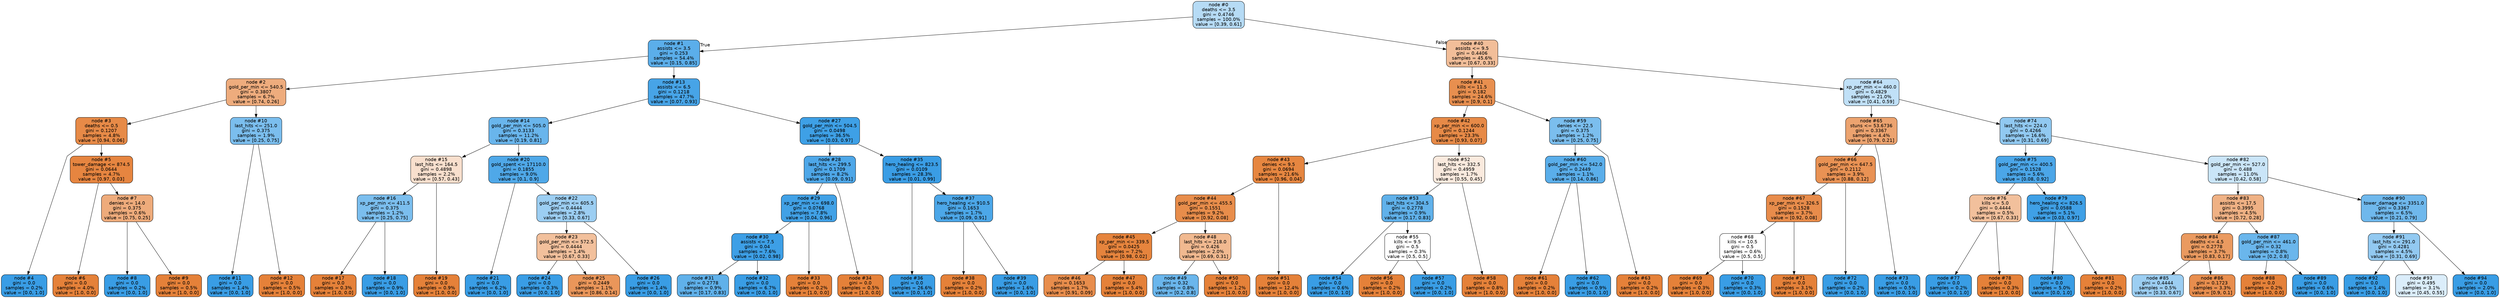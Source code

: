 digraph Tree {
node [shape=box, style="filled, rounded", color="black", fontname=helvetica] ;
graph [ranksep=equally, splines=polyline] ;
edge [fontname=helvetica] ;
0 [label="node #0\ndeaths <= 3.5\ngini = 0.4746\nsamples = 100.0%\nvalue = [0.39, 0.61]", fillcolor="#399de55e"] ;
1 [label="node #1\nassists <= 3.5\ngini = 0.253\nsamples = 54.4%\nvalue = [0.15, 0.85]", fillcolor="#399de5d3"] ;
0 -> 1 [labeldistance=2.5, labelangle=45, headlabel="True"] ;
2 [label="node #2\ngold_per_min <= 540.5\ngini = 0.3807\nsamples = 6.7%\nvalue = [0.74, 0.26]", fillcolor="#e58139a7"] ;
1 -> 2 ;
3 [label="node #3\ndeaths <= 0.5\ngini = 0.1207\nsamples = 4.8%\nvalue = [0.94, 0.06]", fillcolor="#e58139ed"] ;
2 -> 3 ;
4 [label="node #4\ngini = 0.0\nsamples = 0.2%\nvalue = [0.0, 1.0]", fillcolor="#399de5ff"] ;
3 -> 4 ;
5 [label="node #5\ntower_damage <= 874.5\ngini = 0.0644\nsamples = 4.7%\nvalue = [0.97, 0.03]", fillcolor="#e58139f6"] ;
3 -> 5 ;
6 [label="node #6\ngini = 0.0\nsamples = 4.0%\nvalue = [1.0, 0.0]", fillcolor="#e58139ff"] ;
5 -> 6 ;
7 [label="node #7\ndenies <= 14.0\ngini = 0.375\nsamples = 0.6%\nvalue = [0.75, 0.25]", fillcolor="#e58139aa"] ;
5 -> 7 ;
8 [label="node #8\ngini = 0.0\nsamples = 0.2%\nvalue = [0.0, 1.0]", fillcolor="#399de5ff"] ;
7 -> 8 ;
9 [label="node #9\ngini = 0.0\nsamples = 0.5%\nvalue = [1.0, 0.0]", fillcolor="#e58139ff"] ;
7 -> 9 ;
10 [label="node #10\nlast_hits <= 251.0\ngini = 0.375\nsamples = 1.9%\nvalue = [0.25, 0.75]", fillcolor="#399de5aa"] ;
2 -> 10 ;
11 [label="node #11\ngini = 0.0\nsamples = 1.4%\nvalue = [0.0, 1.0]", fillcolor="#399de5ff"] ;
10 -> 11 ;
12 [label="node #12\ngini = 0.0\nsamples = 0.5%\nvalue = [1.0, 0.0]", fillcolor="#e58139ff"] ;
10 -> 12 ;
13 [label="node #13\nassists <= 6.5\ngini = 0.1218\nsamples = 47.7%\nvalue = [0.07, 0.93]", fillcolor="#399de5ed"] ;
1 -> 13 ;
14 [label="node #14\ngold_per_min <= 505.0\ngini = 0.3133\nsamples = 11.2%\nvalue = [0.19, 0.81]", fillcolor="#399de5c1"] ;
13 -> 14 ;
15 [label="node #15\nlast_hits <= 164.5\ngini = 0.4898\nsamples = 2.2%\nvalue = [0.57, 0.43]", fillcolor="#e5813940"] ;
14 -> 15 ;
16 [label="node #16\nxp_per_min <= 411.5\ngini = 0.375\nsamples = 1.2%\nvalue = [0.25, 0.75]", fillcolor="#399de5aa"] ;
15 -> 16 ;
17 [label="node #17\ngini = 0.0\nsamples = 0.3%\nvalue = [1.0, 0.0]", fillcolor="#e58139ff"] ;
16 -> 17 ;
18 [label="node #18\ngini = 0.0\nsamples = 0.9%\nvalue = [0.0, 1.0]", fillcolor="#399de5ff"] ;
16 -> 18 ;
19 [label="node #19\ngini = 0.0\nsamples = 0.9%\nvalue = [1.0, 0.0]", fillcolor="#e58139ff"] ;
15 -> 19 ;
20 [label="node #20\ngold_spent <= 17110.0\ngini = 0.1855\nsamples = 9.0%\nvalue = [0.1, 0.9]", fillcolor="#399de5e2"] ;
14 -> 20 ;
21 [label="node #21\ngini = 0.0\nsamples = 6.2%\nvalue = [0.0, 1.0]", fillcolor="#399de5ff"] ;
20 -> 21 ;
22 [label="node #22\ngold_per_min <= 605.5\ngini = 0.4444\nsamples = 2.8%\nvalue = [0.33, 0.67]", fillcolor="#399de57f"] ;
20 -> 22 ;
23 [label="node #23\ngold_per_min <= 572.5\ngini = 0.4444\nsamples = 1.4%\nvalue = [0.67, 0.33]", fillcolor="#e581397f"] ;
22 -> 23 ;
24 [label="node #24\ngini = 0.0\nsamples = 0.3%\nvalue = [0.0, 1.0]", fillcolor="#399de5ff"] ;
23 -> 24 ;
25 [label="node #25\ngini = 0.2449\nsamples = 1.1%\nvalue = [0.86, 0.14]", fillcolor="#e58139d4"] ;
23 -> 25 ;
26 [label="node #26\ngini = 0.0\nsamples = 1.4%\nvalue = [0.0, 1.0]", fillcolor="#399de5ff"] ;
22 -> 26 ;
27 [label="node #27\ngold_per_min <= 504.5\ngini = 0.0498\nsamples = 36.5%\nvalue = [0.03, 0.97]", fillcolor="#399de5f8"] ;
13 -> 27 ;
28 [label="node #28\nlast_hits <= 299.5\ngini = 0.1709\nsamples = 8.2%\nvalue = [0.09, 0.91]", fillcolor="#399de5e4"] ;
27 -> 28 ;
29 [label="node #29\nxp_per_min <= 698.0\ngini = 0.0768\nsamples = 7.8%\nvalue = [0.04, 0.96]", fillcolor="#399de5f4"] ;
28 -> 29 ;
30 [label="node #30\nassists <= 7.5\ngini = 0.04\nsamples = 7.6%\nvalue = [0.02, 0.98]", fillcolor="#399de5fa"] ;
29 -> 30 ;
31 [label="node #31\ngini = 0.2778\nsamples = 0.9%\nvalue = [0.17, 0.83]", fillcolor="#399de5cc"] ;
30 -> 31 ;
32 [label="node #32\ngini = 0.0\nsamples = 6.7%\nvalue = [0.0, 1.0]", fillcolor="#399de5ff"] ;
30 -> 32 ;
33 [label="node #33\ngini = 0.0\nsamples = 0.2%\nvalue = [1.0, 0.0]", fillcolor="#e58139ff"] ;
29 -> 33 ;
34 [label="node #34\ngini = 0.0\nsamples = 0.5%\nvalue = [1.0, 0.0]", fillcolor="#e58139ff"] ;
28 -> 34 ;
35 [label="node #35\nhero_healing <= 823.5\ngini = 0.0109\nsamples = 28.3%\nvalue = [0.01, 0.99]", fillcolor="#399de5fe"] ;
27 -> 35 ;
36 [label="node #36\ngini = 0.0\nsamples = 26.6%\nvalue = [0.0, 1.0]", fillcolor="#399de5ff"] ;
35 -> 36 ;
37 [label="node #37\nhero_healing <= 910.5\ngini = 0.1653\nsamples = 1.7%\nvalue = [0.09, 0.91]", fillcolor="#399de5e6"] ;
35 -> 37 ;
38 [label="node #38\ngini = 0.0\nsamples = 0.2%\nvalue = [1.0, 0.0]", fillcolor="#e58139ff"] ;
37 -> 38 ;
39 [label="node #39\ngini = 0.0\nsamples = 1.6%\nvalue = [0.0, 1.0]", fillcolor="#399de5ff"] ;
37 -> 39 ;
40 [label="node #40\nassists <= 9.5\ngini = 0.4406\nsamples = 45.6%\nvalue = [0.67, 0.33]", fillcolor="#e5813983"] ;
0 -> 40 [labeldistance=2.5, labelangle=-45, headlabel="False"] ;
41 [label="node #41\nkills <= 11.5\ngini = 0.182\nsamples = 24.6%\nvalue = [0.9, 0.1]", fillcolor="#e58139e2"] ;
40 -> 41 ;
42 [label="node #42\nxp_per_min <= 600.0\ngini = 0.1244\nsamples = 23.3%\nvalue = [0.93, 0.07]", fillcolor="#e58139ed"] ;
41 -> 42 ;
43 [label="node #43\ndenies <= 9.5\ngini = 0.0694\nsamples = 21.6%\nvalue = [0.96, 0.04]", fillcolor="#e58139f5"] ;
42 -> 43 ;
44 [label="node #44\ngold_per_min <= 455.5\ngini = 0.1551\nsamples = 9.2%\nvalue = [0.92, 0.08]", fillcolor="#e58139e7"] ;
43 -> 44 ;
45 [label="node #45\nxp_per_min <= 339.5\ngini = 0.0425\nsamples = 7.2%\nvalue = [0.98, 0.02]", fillcolor="#e58139f9"] ;
44 -> 45 ;
46 [label="node #46\ngini = 0.1653\nsamples = 1.7%\nvalue = [0.91, 0.09]", fillcolor="#e58139e6"] ;
45 -> 46 ;
47 [label="node #47\ngini = 0.0\nsamples = 5.4%\nvalue = [1.0, 0.0]", fillcolor="#e58139ff"] ;
45 -> 47 ;
48 [label="node #48\nlast_hits <= 218.0\ngini = 0.426\nsamples = 2.0%\nvalue = [0.69, 0.31]", fillcolor="#e581398e"] ;
44 -> 48 ;
49 [label="node #49\ngini = 0.32\nsamples = 0.8%\nvalue = [0.2, 0.8]", fillcolor="#399de5bf"] ;
48 -> 49 ;
50 [label="node #50\ngini = 0.0\nsamples = 1.2%\nvalue = [1.0, 0.0]", fillcolor="#e58139ff"] ;
48 -> 50 ;
51 [label="node #51\ngini = 0.0\nsamples = 12.4%\nvalue = [1.0, 0.0]", fillcolor="#e58139ff"] ;
43 -> 51 ;
52 [label="node #52\nlast_hits <= 332.5\ngini = 0.4959\nsamples = 1.7%\nvalue = [0.55, 0.45]", fillcolor="#e581392a"] ;
42 -> 52 ;
53 [label="node #53\nlast_hits <= 304.5\ngini = 0.2778\nsamples = 0.9%\nvalue = [0.17, 0.83]", fillcolor="#399de5cc"] ;
52 -> 53 ;
54 [label="node #54\ngini = 0.0\nsamples = 0.6%\nvalue = [0.0, 1.0]", fillcolor="#399de5ff"] ;
53 -> 54 ;
55 [label="node #55\nkills <= 9.5\ngini = 0.5\nsamples = 0.3%\nvalue = [0.5, 0.5]", fillcolor="#e5813900"] ;
53 -> 55 ;
56 [label="node #56\ngini = 0.0\nsamples = 0.2%\nvalue = [1.0, 0.0]", fillcolor="#e58139ff"] ;
55 -> 56 ;
57 [label="node #57\ngini = 0.0\nsamples = 0.2%\nvalue = [0.0, 1.0]", fillcolor="#399de5ff"] ;
55 -> 57 ;
58 [label="node #58\ngini = 0.0\nsamples = 0.8%\nvalue = [1.0, 0.0]", fillcolor="#e58139ff"] ;
52 -> 58 ;
59 [label="node #59\ndenies <= 22.5\ngini = 0.375\nsamples = 1.2%\nvalue = [0.25, 0.75]", fillcolor="#399de5aa"] ;
41 -> 59 ;
60 [label="node #60\ngold_per_min <= 542.0\ngini = 0.2449\nsamples = 1.1%\nvalue = [0.14, 0.86]", fillcolor="#399de5d4"] ;
59 -> 60 ;
61 [label="node #61\ngini = 0.0\nsamples = 0.2%\nvalue = [1.0, 0.0]", fillcolor="#e58139ff"] ;
60 -> 61 ;
62 [label="node #62\ngini = 0.0\nsamples = 0.9%\nvalue = [0.0, 1.0]", fillcolor="#399de5ff"] ;
60 -> 62 ;
63 [label="node #63\ngini = 0.0\nsamples = 0.2%\nvalue = [1.0, 0.0]", fillcolor="#e58139ff"] ;
59 -> 63 ;
64 [label="node #64\nxp_per_min <= 460.0\ngini = 0.4829\nsamples = 21.0%\nvalue = [0.41, 0.59]", fillcolor="#399de550"] ;
40 -> 64 ;
65 [label="node #65\nstuns <= 53.6736\ngini = 0.3367\nsamples = 4.4%\nvalue = [0.79, 0.21]", fillcolor="#e58139b9"] ;
64 -> 65 ;
66 [label="node #66\ngold_per_min <= 647.5\ngini = 0.2112\nsamples = 3.9%\nvalue = [0.88, 0.12]", fillcolor="#e58139dc"] ;
65 -> 66 ;
67 [label="node #67\nxp_per_min <= 326.5\ngini = 0.1528\nsamples = 3.7%\nvalue = [0.92, 0.08]", fillcolor="#e58139e8"] ;
66 -> 67 ;
68 [label="node #68\nkills <= 10.5\ngini = 0.5\nsamples = 0.6%\nvalue = [0.5, 0.5]", fillcolor="#e5813900"] ;
67 -> 68 ;
69 [label="node #69\ngini = 0.0\nsamples = 0.3%\nvalue = [1.0, 0.0]", fillcolor="#e58139ff"] ;
68 -> 69 ;
70 [label="node #70\ngini = 0.0\nsamples = 0.3%\nvalue = [0.0, 1.0]", fillcolor="#399de5ff"] ;
68 -> 70 ;
71 [label="node #71\ngini = 0.0\nsamples = 3.1%\nvalue = [1.0, 0.0]", fillcolor="#e58139ff"] ;
67 -> 71 ;
72 [label="node #72\ngini = 0.0\nsamples = 0.2%\nvalue = [0.0, 1.0]", fillcolor="#399de5ff"] ;
66 -> 72 ;
73 [label="node #73\ngini = 0.0\nsamples = 0.5%\nvalue = [0.0, 1.0]", fillcolor="#399de5ff"] ;
65 -> 73 ;
74 [label="node #74\nlast_hits <= 224.0\ngini = 0.4266\nsamples = 16.6%\nvalue = [0.31, 0.69]", fillcolor="#399de58d"] ;
64 -> 74 ;
75 [label="node #75\ngold_per_min <= 400.5\ngini = 0.1528\nsamples = 5.6%\nvalue = [0.08, 0.92]", fillcolor="#399de5e8"] ;
74 -> 75 ;
76 [label="node #76\nkills <= 5.0\ngini = 0.4444\nsamples = 0.5%\nvalue = [0.67, 0.33]", fillcolor="#e581397f"] ;
75 -> 76 ;
77 [label="node #77\ngini = 0.0\nsamples = 0.2%\nvalue = [0.0, 1.0]", fillcolor="#399de5ff"] ;
76 -> 77 ;
78 [label="node #78\ngini = 0.0\nsamples = 0.3%\nvalue = [1.0, 0.0]", fillcolor="#e58139ff"] ;
76 -> 78 ;
79 [label="node #79\nhero_healing <= 826.5\ngini = 0.0588\nsamples = 5.1%\nvalue = [0.03, 0.97]", fillcolor="#399de5f7"] ;
75 -> 79 ;
80 [label="node #80\ngini = 0.0\nsamples = 5.0%\nvalue = [0.0, 1.0]", fillcolor="#399de5ff"] ;
79 -> 80 ;
81 [label="node #81\ngini = 0.0\nsamples = 0.2%\nvalue = [1.0, 0.0]", fillcolor="#e58139ff"] ;
79 -> 81 ;
82 [label="node #82\ngold_per_min <= 527.0\ngini = 0.488\nsamples = 11.0%\nvalue = [0.42, 0.58]", fillcolor="#399de544"] ;
74 -> 82 ;
83 [label="node #83\nassists <= 17.5\ngini = 0.3995\nsamples = 4.5%\nvalue = [0.72, 0.28]", fillcolor="#e581399e"] ;
82 -> 83 ;
84 [label="node #84\ndeaths <= 4.5\ngini = 0.2778\nsamples = 3.7%\nvalue = [0.83, 0.17]", fillcolor="#e58139cc"] ;
83 -> 84 ;
85 [label="node #85\ngini = 0.4444\nsamples = 0.5%\nvalue = [0.33, 0.67]", fillcolor="#399de57f"] ;
84 -> 85 ;
86 [label="node #86\ngini = 0.1723\nsamples = 3.3%\nvalue = [0.9, 0.1]", fillcolor="#e58139e4"] ;
84 -> 86 ;
87 [label="node #87\ngold_per_min <= 461.0\ngini = 0.32\nsamples = 0.8%\nvalue = [0.2, 0.8]", fillcolor="#399de5bf"] ;
83 -> 87 ;
88 [label="node #88\ngini = 0.0\nsamples = 0.2%\nvalue = [1.0, 0.0]", fillcolor="#e58139ff"] ;
87 -> 88 ;
89 [label="node #89\ngini = 0.0\nsamples = 0.6%\nvalue = [0.0, 1.0]", fillcolor="#399de5ff"] ;
87 -> 89 ;
90 [label="node #90\ntower_damage <= 3351.0\ngini = 0.3367\nsamples = 6.5%\nvalue = [0.21, 0.79]", fillcolor="#399de5b9"] ;
82 -> 90 ;
91 [label="node #91\nlast_hits <= 291.0\ngini = 0.4281\nsamples = 4.5%\nvalue = [0.31, 0.69]", fillcolor="#399de58c"] ;
90 -> 91 ;
92 [label="node #92\ngini = 0.0\nsamples = 1.4%\nvalue = [0.0, 1.0]", fillcolor="#399de5ff"] ;
91 -> 92 ;
93 [label="node #93\ngini = 0.495\nsamples = 3.1%\nvalue = [0.45, 0.55]", fillcolor="#399de52e"] ;
91 -> 93 ;
94 [label="node #94\ngini = 0.0\nsamples = 2.0%\nvalue = [0.0, 1.0]", fillcolor="#399de5ff"] ;
90 -> 94 ;
{rank=same ; 0} ;
{rank=same ; 1; 40} ;
{rank=same ; 2; 13; 41; 64} ;
{rank=same ; 3; 10; 14; 27; 42; 59; 65; 74} ;
{rank=same ; 5; 15; 20; 28; 35; 43; 52; 60; 66; 75; 82} ;
{rank=same ; 7; 16; 22; 29; 37; 44; 53; 67; 76; 79; 83; 90} ;
{rank=same ; 23; 30; 45; 48; 55; 68; 84; 87; 91} ;
{rank=same ; 4; 6; 8; 9; 11; 12; 17; 18; 19; 21; 24; 25; 26; 31; 32; 33; 34; 36; 38; 39; 46; 47; 49; 50; 51; 54; 56; 57; 58; 61; 62; 63; 69; 70; 71; 72; 73; 77; 78; 80; 81; 85; 86; 88; 89; 92; 93; 94} ;
}